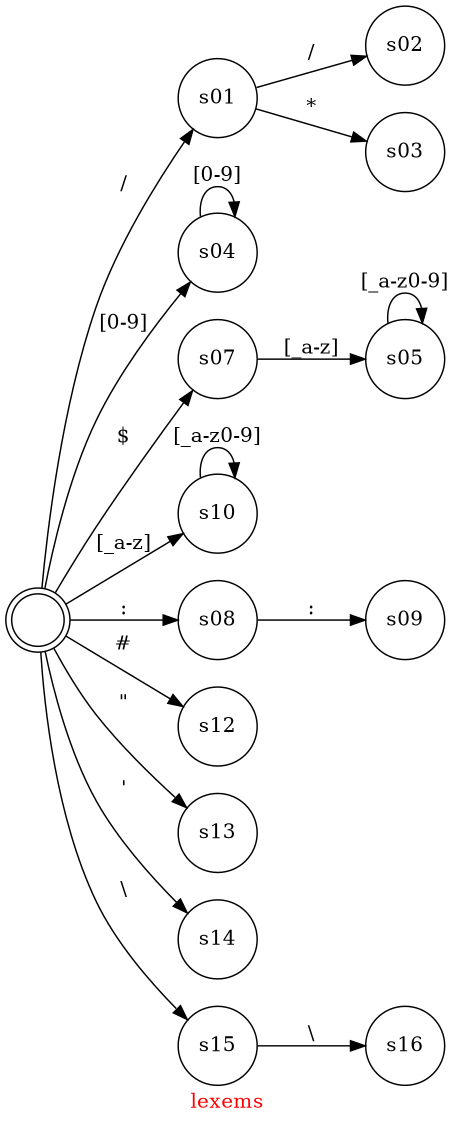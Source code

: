 // Copyright (C) 2007, 2008, 2009 Robert Nielsen <robert@dakota.org>
//
// Licensed under the Apache License, Version 2.0 (the "License");
// you may not use this file except in compliance with the License.
// You may obtain a copy of the License at
//
//      http://www.apache.org/licenses/LICENSE-2.0
//
// Unless required by applicable law or agreed to in writing, software
// distributed under the License is distributed on an "AS IS" BASIS,
// WITHOUT WARRANTIES OR CONDITIONS OF ANY KIND, either express or implied.
// See the License for the specific language governing permissions and
// limitations under the License.

digraph "lexems"
{
  graph [ label = "\G", fontcolor = red ];
  graph [ rankdir = "LR",
        center = true,
        size = "10,7.5" ];

  node [ shape = circle ];

  start [ label = "", shape = doublecircle ];
  start -> s01 [ label = "/" ];
  s01 -> s02 [ label = "/" ];
  s01 -> s03 [ label = "*" ];
  start -> s04 [ label = "[0-9]" ];
  s04 -> s04 [ label = "[0-9]" ];
  start -> s07 [ label = "$" ];

  s07 -> s05 [ label = "[_a-z]" ];
  s05 -> s05 [ label = "[_a-z0-9]" ];

  start -> s10 [ label = "[_a-z]" ];
  s10 -> s10 [ label = "[_a-z0-9]" ];

  start -> s08 [ label = ":" ];
  s08 -> s09 [ label = ":" ];

  //start -> s06 [ label = "[](){},;*&" ];

  start -> s12 [ label = "#" ];

  start -> s13 [ label = "\"" ];
  start -> s14 [ label = "\'" ];

  start -> s15 [ label = "\\" ];
  s15 -> s16 [ label = "\\" ];
}
